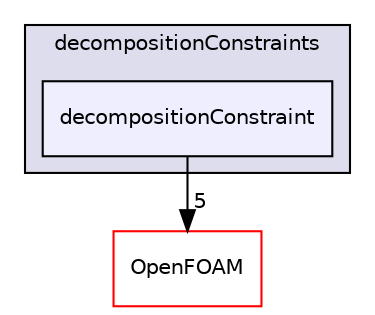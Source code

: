 digraph "src/parallel/decompose/decompositionMethods/decompositionConstraints/decompositionConstraint" {
  bgcolor=transparent;
  compound=true
  node [ fontsize="10", fontname="Helvetica"];
  edge [ labelfontsize="10", labelfontname="Helvetica"];
  subgraph clusterdir_119c8f1670f0bcaeeb440c813d4d21ad {
    graph [ bgcolor="#ddddee", pencolor="black", label="decompositionConstraints" fontname="Helvetica", fontsize="10", URL="dir_119c8f1670f0bcaeeb440c813d4d21ad.html"]
  dir_974bc333414b27f5964037a2d89d5ddf [shape=box, label="decompositionConstraint", style="filled", fillcolor="#eeeeff", pencolor="black", URL="dir_974bc333414b27f5964037a2d89d5ddf.html"];
  }
  dir_c5473ff19b20e6ec4dfe5c310b3778a8 [shape=box label="OpenFOAM" color="red" URL="dir_c5473ff19b20e6ec4dfe5c310b3778a8.html"];
  dir_974bc333414b27f5964037a2d89d5ddf->dir_c5473ff19b20e6ec4dfe5c310b3778a8 [headlabel="5", labeldistance=1.5 headhref="dir_002974_002151.html"];
}
